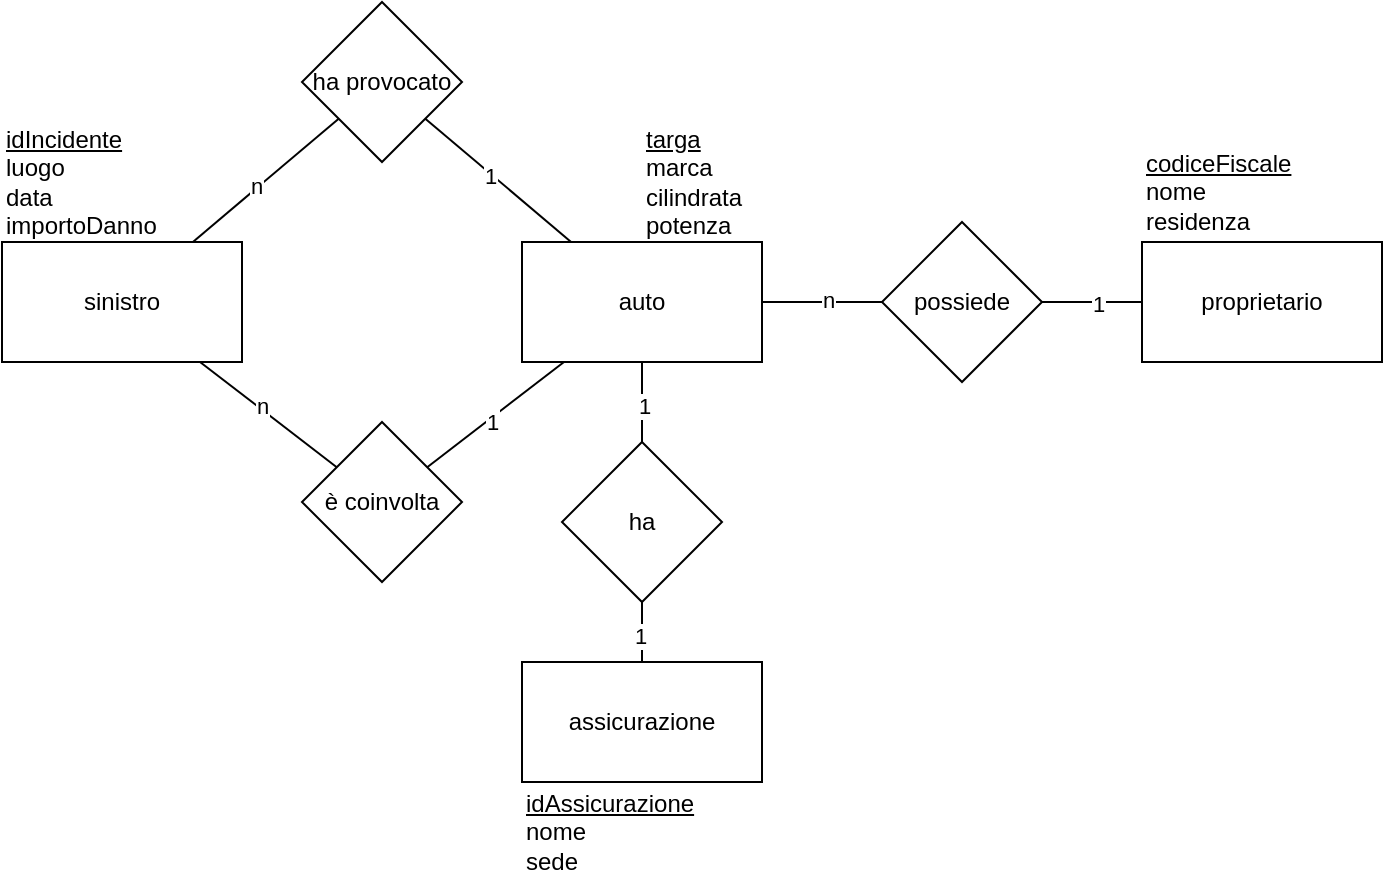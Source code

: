 <mxfile version="14.4.4" type="device"><diagram id="F0nljk34XyKXys8c3P2L" name="Page-1"><mxGraphModel dx="912" dy="532" grid="1" gridSize="10" guides="1" tooltips="1" connect="1" arrows="1" fold="1" page="1" pageScale="1" pageWidth="827" pageHeight="1169" math="0" shadow="0"><root><mxCell id="0"/><mxCell id="1" parent="0"/><mxCell id="06kKrqDuoMA_BvZvARz7-29" value="sinistro" style="rounded=0;whiteSpace=wrap;html=1;" vertex="1" parent="1"><mxGeometry x="79" y="150" width="120" height="60" as="geometry"/></mxCell><mxCell id="06kKrqDuoMA_BvZvARz7-30" value="proprietario" style="rounded=0;whiteSpace=wrap;html=1;" vertex="1" parent="1"><mxGeometry x="649" y="150" width="120" height="60" as="geometry"/></mxCell><mxCell id="06kKrqDuoMA_BvZvARz7-31" value="assicurazione" style="rounded=0;whiteSpace=wrap;html=1;" vertex="1" parent="1"><mxGeometry x="339" y="360" width="120" height="60" as="geometry"/></mxCell><mxCell id="06kKrqDuoMA_BvZvARz7-32" value="auto" style="rounded=0;whiteSpace=wrap;html=1;" vertex="1" parent="1"><mxGeometry x="339" y="150" width="120" height="60" as="geometry"/></mxCell><mxCell id="06kKrqDuoMA_BvZvARz7-33" value="è coinvolta" style="rhombus;whiteSpace=wrap;html=1;" vertex="1" parent="1"><mxGeometry x="229" y="240" width="80" height="80" as="geometry"/></mxCell><mxCell id="06kKrqDuoMA_BvZvARz7-34" value="" style="endArrow=none;html=1;" edge="1" parent="1" source="06kKrqDuoMA_BvZvARz7-32" target="06kKrqDuoMA_BvZvARz7-33"><mxGeometry width="50" height="50" relative="1" as="geometry"><mxPoint x="269" y="570" as="sourcePoint"/><mxPoint x="309" y="620" as="targetPoint"/><Array as="points"/></mxGeometry></mxCell><mxCell id="06kKrqDuoMA_BvZvARz7-35" value="1" style="edgeLabel;html=1;align=center;verticalAlign=middle;resizable=0;points=[];" vertex="1" connectable="0" parent="06kKrqDuoMA_BvZvARz7-34"><mxGeometry x="0.09" y="1" relative="1" as="geometry"><mxPoint as="offset"/></mxGeometry></mxCell><mxCell id="06kKrqDuoMA_BvZvARz7-36" value="" style="endArrow=none;html=1;" edge="1" parent="1" source="06kKrqDuoMA_BvZvARz7-33" target="06kKrqDuoMA_BvZvARz7-29"><mxGeometry width="50" height="50" relative="1" as="geometry"><mxPoint x="279" y="580" as="sourcePoint"/><mxPoint x="339" y="580" as="targetPoint"/><Array as="points"/></mxGeometry></mxCell><mxCell id="06kKrqDuoMA_BvZvARz7-37" value="n" style="edgeLabel;html=1;align=center;verticalAlign=middle;resizable=0;points=[];" vertex="1" connectable="0" parent="06kKrqDuoMA_BvZvARz7-36"><mxGeometry x="0.12" y="-1" relative="1" as="geometry"><mxPoint as="offset"/></mxGeometry></mxCell><mxCell id="06kKrqDuoMA_BvZvARz7-38" value="possiede" style="rhombus;whiteSpace=wrap;html=1;" vertex="1" parent="1"><mxGeometry x="519" y="140" width="80" height="80" as="geometry"/></mxCell><mxCell id="06kKrqDuoMA_BvZvARz7-39" value="" style="endArrow=none;html=1;" edge="1" parent="1" source="06kKrqDuoMA_BvZvARz7-32" target="06kKrqDuoMA_BvZvARz7-38"><mxGeometry width="50" height="50" relative="1" as="geometry"><mxPoint x="459" y="180" as="sourcePoint"/><mxPoint x="499" y="230" as="targetPoint"/></mxGeometry></mxCell><mxCell id="06kKrqDuoMA_BvZvARz7-40" value="n" style="edgeLabel;html=1;align=center;verticalAlign=middle;resizable=0;points=[];" vertex="1" connectable="0" parent="06kKrqDuoMA_BvZvARz7-39"><mxGeometry x="0.09" y="1" relative="1" as="geometry"><mxPoint as="offset"/></mxGeometry></mxCell><mxCell id="06kKrqDuoMA_BvZvARz7-41" value="" style="endArrow=none;html=1;" edge="1" parent="1" source="06kKrqDuoMA_BvZvARz7-38" target="06kKrqDuoMA_BvZvARz7-30"><mxGeometry width="50" height="50" relative="1" as="geometry"><mxPoint x="469" y="190" as="sourcePoint"/><mxPoint x="649" y="180" as="targetPoint"/><Array as="points"/></mxGeometry></mxCell><mxCell id="06kKrqDuoMA_BvZvARz7-42" value="1" style="edgeLabel;html=1;align=center;verticalAlign=middle;resizable=0;points=[];" vertex="1" connectable="0" parent="06kKrqDuoMA_BvZvARz7-41"><mxGeometry x="0.12" y="-1" relative="1" as="geometry"><mxPoint as="offset"/></mxGeometry></mxCell><mxCell id="06kKrqDuoMA_BvZvARz7-43" value="&lt;u&gt;codiceFiscale&lt;/u&gt;&lt;br&gt;nome&lt;br&gt;residenza" style="text;html=1;align=left;verticalAlign=middle;resizable=0;points=[];autosize=1;" vertex="1" parent="1"><mxGeometry x="649" y="100" width="90" height="50" as="geometry"/></mxCell><mxCell id="06kKrqDuoMA_BvZvARz7-44" value="&lt;u&gt;targa&lt;br&gt;&lt;/u&gt;marca&lt;br&gt;cilindrata&lt;br&gt;potenza" style="text;html=1;align=left;verticalAlign=middle;resizable=0;points=[];autosize=1;" vertex="1" parent="1"><mxGeometry x="399" y="90" width="60" height="60" as="geometry"/></mxCell><mxCell id="06kKrqDuoMA_BvZvARz7-45" value="ha" style="rhombus;whiteSpace=wrap;html=1;" vertex="1" parent="1"><mxGeometry x="359" y="250" width="80" height="80" as="geometry"/></mxCell><mxCell id="06kKrqDuoMA_BvZvARz7-46" value="" style="endArrow=none;html=1;" edge="1" parent="1" source="06kKrqDuoMA_BvZvARz7-32" target="06kKrqDuoMA_BvZvARz7-45"><mxGeometry width="50" height="50" relative="1" as="geometry"><mxPoint x="304" y="290" as="sourcePoint"/><mxPoint x="344" y="340" as="targetPoint"/></mxGeometry></mxCell><mxCell id="06kKrqDuoMA_BvZvARz7-47" value="1" style="edgeLabel;html=1;align=center;verticalAlign=middle;resizable=0;points=[];" vertex="1" connectable="0" parent="06kKrqDuoMA_BvZvARz7-46"><mxGeometry x="0.09" y="1" relative="1" as="geometry"><mxPoint as="offset"/></mxGeometry></mxCell><mxCell id="06kKrqDuoMA_BvZvARz7-48" value="" style="endArrow=none;html=1;" edge="1" parent="1" source="06kKrqDuoMA_BvZvARz7-45" target="06kKrqDuoMA_BvZvARz7-31"><mxGeometry width="50" height="50" relative="1" as="geometry"><mxPoint x="314" y="300" as="sourcePoint"/><mxPoint x="494" y="290" as="targetPoint"/><Array as="points"/></mxGeometry></mxCell><mxCell id="06kKrqDuoMA_BvZvARz7-49" value="1" style="edgeLabel;html=1;align=center;verticalAlign=middle;resizable=0;points=[];" vertex="1" connectable="0" parent="06kKrqDuoMA_BvZvARz7-48"><mxGeometry x="0.12" y="-1" relative="1" as="geometry"><mxPoint as="offset"/></mxGeometry></mxCell><mxCell id="06kKrqDuoMA_BvZvARz7-50" value="&lt;u&gt;idAssicurazione&lt;/u&gt;&lt;br&gt;nome&lt;br&gt;sede" style="text;html=1;align=left;verticalAlign=middle;resizable=0;points=[];autosize=1;" vertex="1" parent="1"><mxGeometry x="339" y="420" width="100" height="50" as="geometry"/></mxCell><mxCell id="06kKrqDuoMA_BvZvARz7-51" value="ha provocato" style="rhombus;whiteSpace=wrap;html=1;" vertex="1" parent="1"><mxGeometry x="229" y="30" width="80" height="80" as="geometry"/></mxCell><mxCell id="06kKrqDuoMA_BvZvARz7-52" value="" style="endArrow=none;html=1;" edge="1" parent="1" source="06kKrqDuoMA_BvZvARz7-32" target="06kKrqDuoMA_BvZvARz7-51"><mxGeometry width="50" height="50" relative="1" as="geometry"><mxPoint x="359" y="30" as="sourcePoint"/><mxPoint x="311" y="440" as="targetPoint"/><Array as="points"/></mxGeometry></mxCell><mxCell id="06kKrqDuoMA_BvZvARz7-53" value="1" style="edgeLabel;html=1;align=center;verticalAlign=middle;resizable=0;points=[];" vertex="1" connectable="0" parent="06kKrqDuoMA_BvZvARz7-52"><mxGeometry x="0.09" y="1" relative="1" as="geometry"><mxPoint as="offset"/></mxGeometry></mxCell><mxCell id="06kKrqDuoMA_BvZvARz7-54" value="" style="endArrow=none;html=1;" edge="1" parent="1" source="06kKrqDuoMA_BvZvARz7-51" target="06kKrqDuoMA_BvZvARz7-29"><mxGeometry width="50" height="50" relative="1" as="geometry"><mxPoint x="281" y="400" as="sourcePoint"/><mxPoint x="177" y="30" as="targetPoint"/><Array as="points"/></mxGeometry></mxCell><mxCell id="06kKrqDuoMA_BvZvARz7-55" value="n" style="edgeLabel;html=1;align=center;verticalAlign=middle;resizable=0;points=[];" vertex="1" connectable="0" parent="06kKrqDuoMA_BvZvARz7-54"><mxGeometry x="0.12" y="-1" relative="1" as="geometry"><mxPoint as="offset"/></mxGeometry></mxCell><mxCell id="06kKrqDuoMA_BvZvARz7-56" value="&lt;u&gt;idIncidente&lt;/u&gt;&lt;br&gt;luogo&lt;br&gt;data&lt;br&gt;importoDanno" style="text;html=1;align=left;verticalAlign=middle;resizable=0;points=[];autosize=1;" vertex="1" parent="1"><mxGeometry x="79" y="90" width="90" height="60" as="geometry"/></mxCell></root></mxGraphModel></diagram></mxfile>